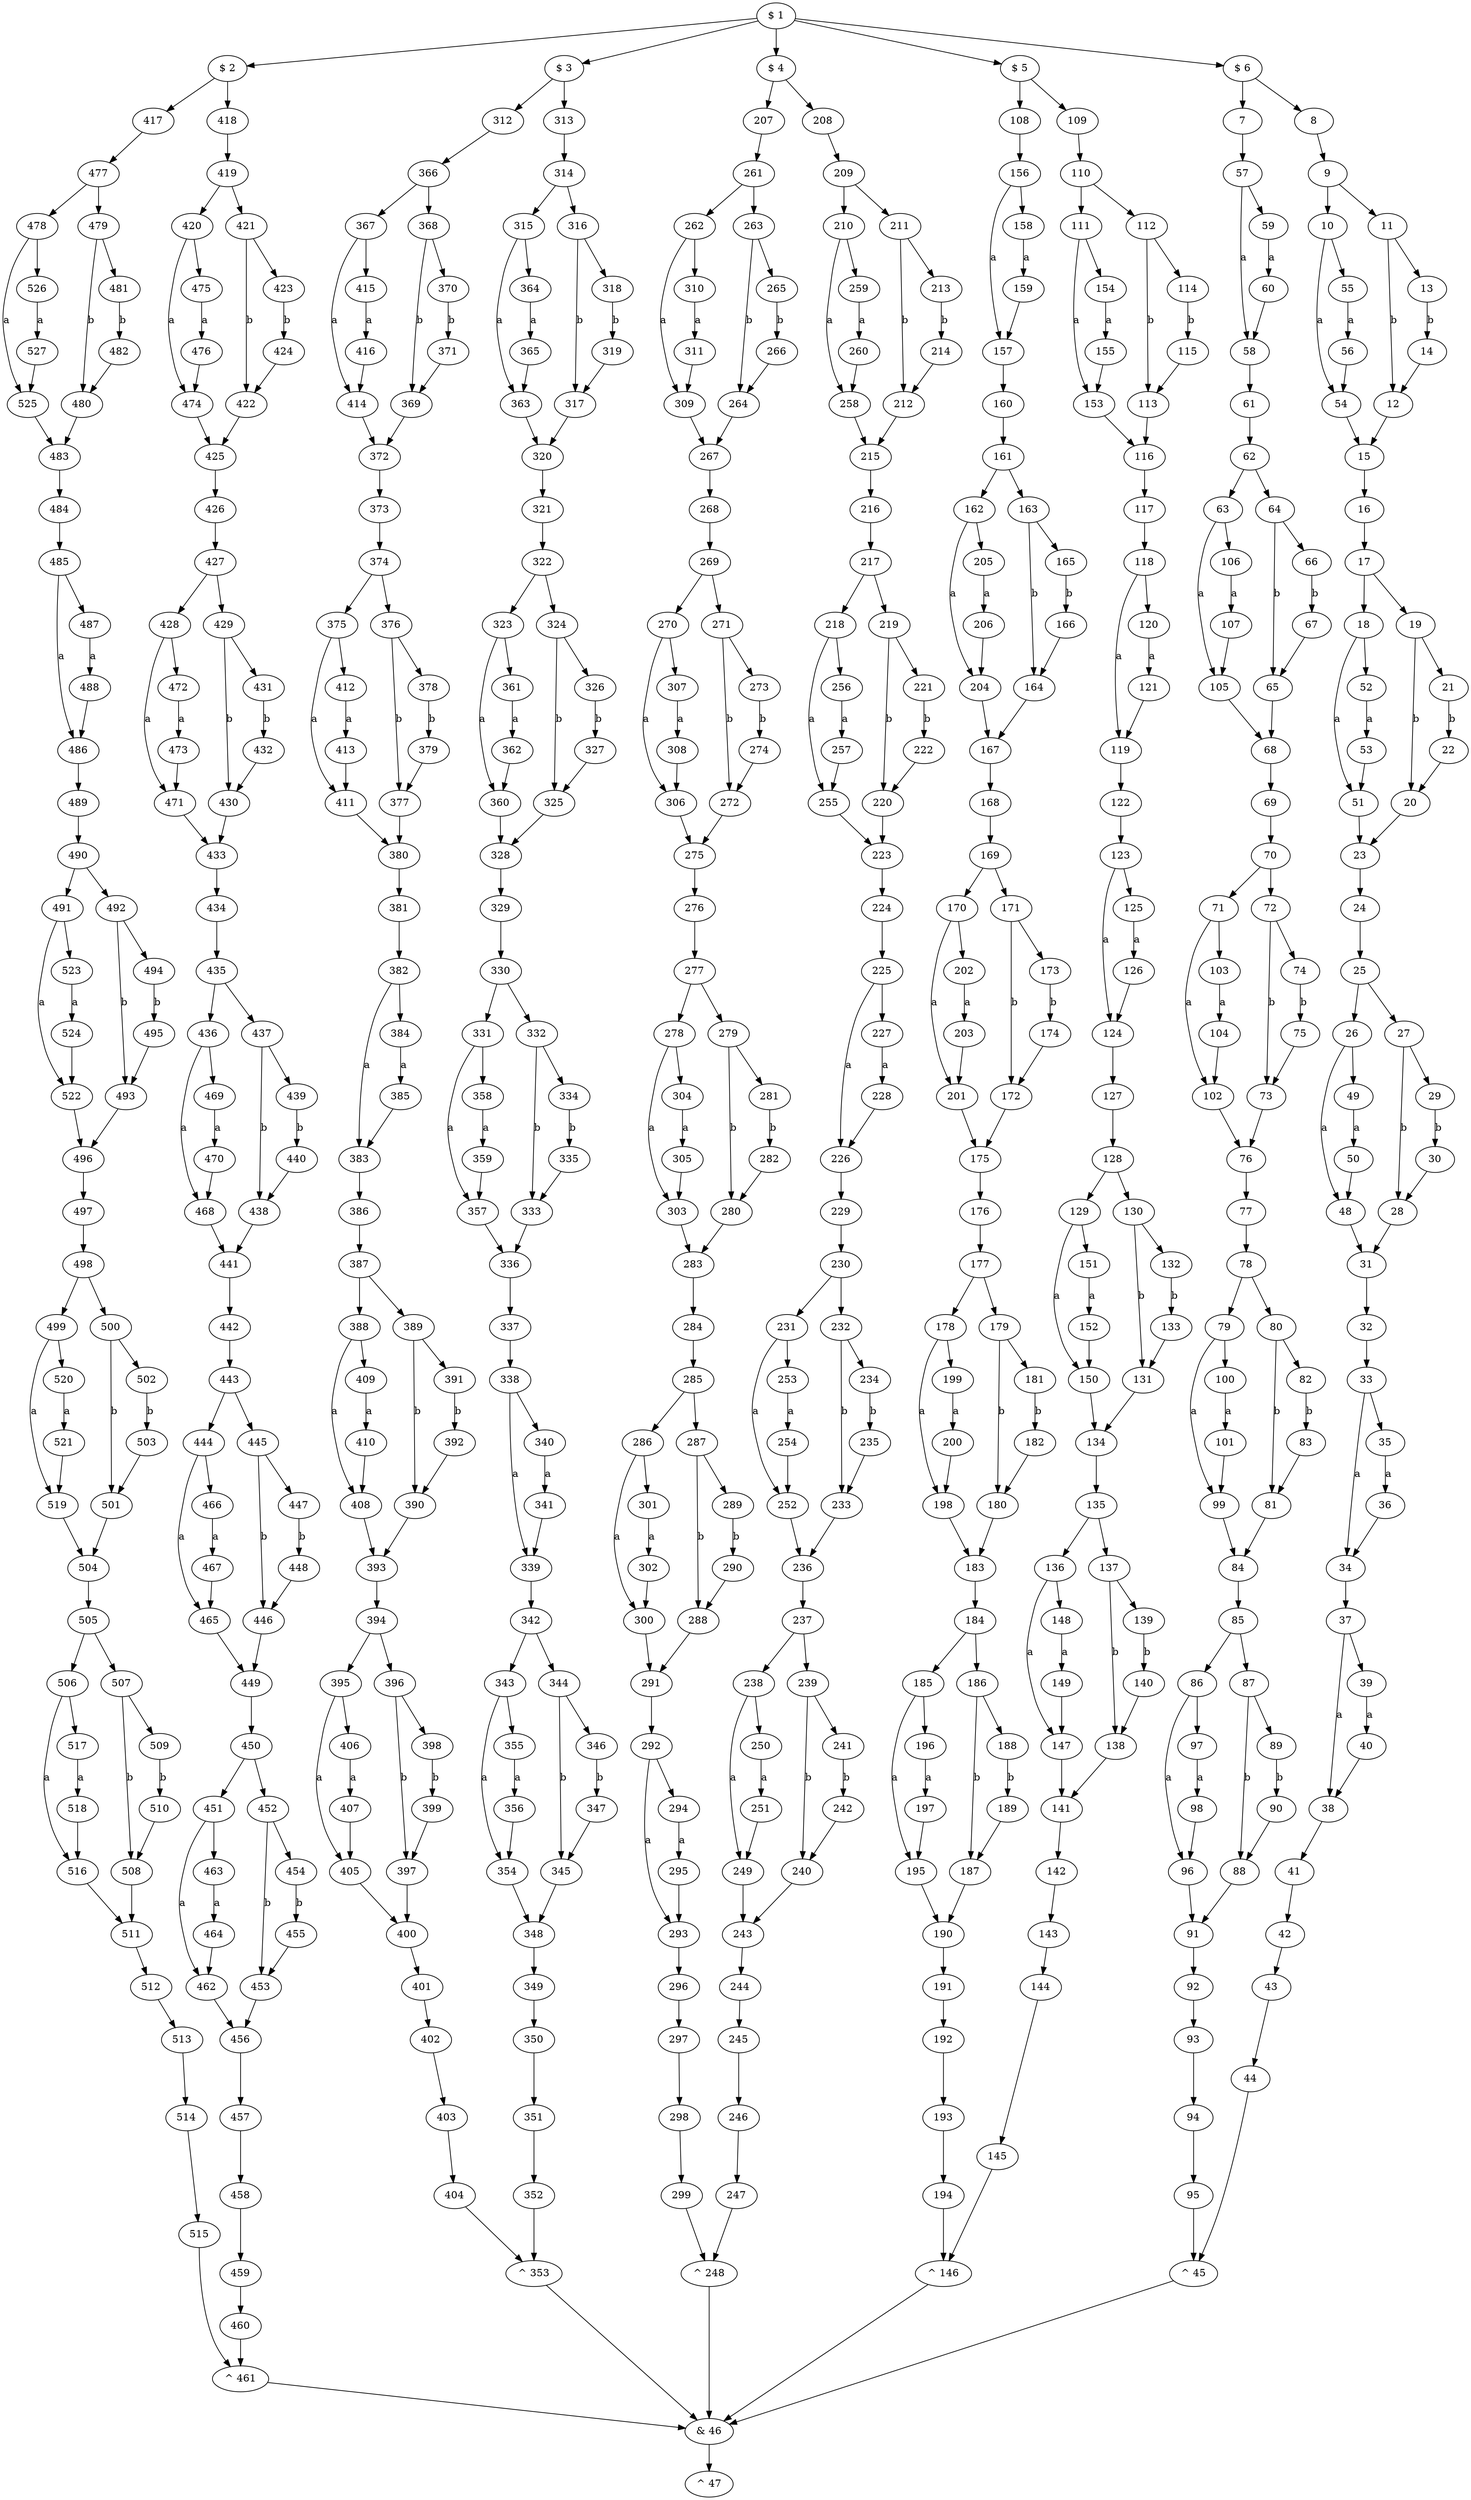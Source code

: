 digraph G {
	node_1 [label="$ 1"]
		node_1 -> node_2
		node_1 -> node_3
		node_1 -> node_4
		node_1 -> node_5
		node_1 -> node_6
	node_6 [label="$ 6"]
		node_6 -> node_7
		node_6 -> node_8
	node_8 [label="8"]
		node_8 -> node_9
	node_9 [label="9"]
		node_9 -> node_10
		node_9 -> node_11
	node_11 [label="11"]
		node_11 -> node_12[label = "b"]
		node_11 -> node_13
	node_13 [label="13"]
		node_13 -> node_14[label = "b"]
	node_14 [label="14"]
		node_14 -> node_12
	node_12 [label="12"]
		node_12 -> node_15
	node_15 [label="15"]
		node_15 -> node_16
	node_16 [label="16"]
		node_16 -> node_17
	node_17 [label="17"]
		node_17 -> node_18
		node_17 -> node_19
	node_19 [label="19"]
		node_19 -> node_20[label = "b"]
		node_19 -> node_21
	node_21 [label="21"]
		node_21 -> node_22[label = "b"]
	node_22 [label="22"]
		node_22 -> node_20
	node_20 [label="20"]
		node_20 -> node_23
	node_23 [label="23"]
		node_23 -> node_24
	node_24 [label="24"]
		node_24 -> node_25
	node_25 [label="25"]
		node_25 -> node_26
		node_25 -> node_27
	node_27 [label="27"]
		node_27 -> node_28[label = "b"]
		node_27 -> node_29
	node_29 [label="29"]
		node_29 -> node_30[label = "b"]
	node_30 [label="30"]
		node_30 -> node_28
	node_28 [label="28"]
		node_28 -> node_31
	node_31 [label="31"]
		node_31 -> node_32
	node_32 [label="32"]
		node_32 -> node_33
	node_33 [label="33"]
		node_33 -> node_34[label = "a"]
		node_33 -> node_35
	node_35 [label="35"]
		node_35 -> node_36[label = "a"]
	node_36 [label="36"]
		node_36 -> node_34
	node_34 [label="34"]
		node_34 -> node_37
	node_37 [label="37"]
		node_37 -> node_38[label = "a"]
		node_37 -> node_39
	node_39 [label="39"]
		node_39 -> node_40[label = "a"]
	node_40 [label="40"]
		node_40 -> node_38
	node_38 [label="38"]
		node_38 -> node_41
	node_41 [label="41"]
		node_41 -> node_42
	node_42 [label="42"]
		node_42 -> node_43
	node_43 [label="43"]
		node_43 -> node_44
	node_44 [label="44"]
		node_44 -> node_45
	node_45 [label="^ 45"]
		node_45 -> node_46
	node_46 [label="& 46"]
		node_46 -> node_47
	node_47 [label="^ 47"]
	node_26 [label="26"]
		node_26 -> node_48[label = "a"]
		node_26 -> node_49
	node_49 [label="49"]
		node_49 -> node_50[label = "a"]
	node_50 [label="50"]
		node_50 -> node_48
	node_48 [label="48"]
		node_48 -> node_31
	node_18 [label="18"]
		node_18 -> node_51[label = "a"]
		node_18 -> node_52
	node_52 [label="52"]
		node_52 -> node_53[label = "a"]
	node_53 [label="53"]
		node_53 -> node_51
	node_51 [label="51"]
		node_51 -> node_23
	node_10 [label="10"]
		node_10 -> node_54[label = "a"]
		node_10 -> node_55
	node_55 [label="55"]
		node_55 -> node_56[label = "a"]
	node_56 [label="56"]
		node_56 -> node_54
	node_54 [label="54"]
		node_54 -> node_15
	node_7 [label="7"]
		node_7 -> node_57
	node_57 [label="57"]
		node_57 -> node_58[label = "a"]
		node_57 -> node_59
	node_59 [label="59"]
		node_59 -> node_60[label = "a"]
	node_60 [label="60"]
		node_60 -> node_58
	node_58 [label="58"]
		node_58 -> node_61
	node_61 [label="61"]
		node_61 -> node_62
	node_62 [label="62"]
		node_62 -> node_63
		node_62 -> node_64
	node_64 [label="64"]
		node_64 -> node_65[label = "b"]
		node_64 -> node_66
	node_66 [label="66"]
		node_66 -> node_67[label = "b"]
	node_67 [label="67"]
		node_67 -> node_65
	node_65 [label="65"]
		node_65 -> node_68
	node_68 [label="68"]
		node_68 -> node_69
	node_69 [label="69"]
		node_69 -> node_70
	node_70 [label="70"]
		node_70 -> node_71
		node_70 -> node_72
	node_72 [label="72"]
		node_72 -> node_73[label = "b"]
		node_72 -> node_74
	node_74 [label="74"]
		node_74 -> node_75[label = "b"]
	node_75 [label="75"]
		node_75 -> node_73
	node_73 [label="73"]
		node_73 -> node_76
	node_76 [label="76"]
		node_76 -> node_77
	node_77 [label="77"]
		node_77 -> node_78
	node_78 [label="78"]
		node_78 -> node_79
		node_78 -> node_80
	node_80 [label="80"]
		node_80 -> node_81[label = "b"]
		node_80 -> node_82
	node_82 [label="82"]
		node_82 -> node_83[label = "b"]
	node_83 [label="83"]
		node_83 -> node_81
	node_81 [label="81"]
		node_81 -> node_84
	node_84 [label="84"]
		node_84 -> node_85
	node_85 [label="85"]
		node_85 -> node_86
		node_85 -> node_87
	node_87 [label="87"]
		node_87 -> node_88[label = "b"]
		node_87 -> node_89
	node_89 [label="89"]
		node_89 -> node_90[label = "b"]
	node_90 [label="90"]
		node_90 -> node_88
	node_88 [label="88"]
		node_88 -> node_91
	node_91 [label="91"]
		node_91 -> node_92
	node_92 [label="92"]
		node_92 -> node_93
	node_93 [label="93"]
		node_93 -> node_94
	node_94 [label="94"]
		node_94 -> node_95
	node_95 [label="95"]
		node_95 -> node_45
	node_86 [label="86"]
		node_86 -> node_96[label = "a"]
		node_86 -> node_97
	node_97 [label="97"]
		node_97 -> node_98[label = "a"]
	node_98 [label="98"]
		node_98 -> node_96
	node_96 [label="96"]
		node_96 -> node_91
	node_79 [label="79"]
		node_79 -> node_99[label = "a"]
		node_79 -> node_100
	node_100 [label="100"]
		node_100 -> node_101[label = "a"]
	node_101 [label="101"]
		node_101 -> node_99
	node_99 [label="99"]
		node_99 -> node_84
	node_71 [label="71"]
		node_71 -> node_102[label = "a"]
		node_71 -> node_103
	node_103 [label="103"]
		node_103 -> node_104[label = "a"]
	node_104 [label="104"]
		node_104 -> node_102
	node_102 [label="102"]
		node_102 -> node_76
	node_63 [label="63"]
		node_63 -> node_105[label = "a"]
		node_63 -> node_106
	node_106 [label="106"]
		node_106 -> node_107[label = "a"]
	node_107 [label="107"]
		node_107 -> node_105
	node_105 [label="105"]
		node_105 -> node_68
	node_5 [label="$ 5"]
		node_5 -> node_108
		node_5 -> node_109
	node_109 [label="109"]
		node_109 -> node_110
	node_110 [label="110"]
		node_110 -> node_111
		node_110 -> node_112
	node_112 [label="112"]
		node_112 -> node_113[label = "b"]
		node_112 -> node_114
	node_114 [label="114"]
		node_114 -> node_115[label = "b"]
	node_115 [label="115"]
		node_115 -> node_113
	node_113 [label="113"]
		node_113 -> node_116
	node_116 [label="116"]
		node_116 -> node_117
	node_117 [label="117"]
		node_117 -> node_118
	node_118 [label="118"]
		node_118 -> node_119[label = "a"]
		node_118 -> node_120
	node_120 [label="120"]
		node_120 -> node_121[label = "a"]
	node_121 [label="121"]
		node_121 -> node_119
	node_119 [label="119"]
		node_119 -> node_122
	node_122 [label="122"]
		node_122 -> node_123
	node_123 [label="123"]
		node_123 -> node_124[label = "a"]
		node_123 -> node_125
	node_125 [label="125"]
		node_125 -> node_126[label = "a"]
	node_126 [label="126"]
		node_126 -> node_124
	node_124 [label="124"]
		node_124 -> node_127
	node_127 [label="127"]
		node_127 -> node_128
	node_128 [label="128"]
		node_128 -> node_129
		node_128 -> node_130
	node_130 [label="130"]
		node_130 -> node_131[label = "b"]
		node_130 -> node_132
	node_132 [label="132"]
		node_132 -> node_133[label = "b"]
	node_133 [label="133"]
		node_133 -> node_131
	node_131 [label="131"]
		node_131 -> node_134
	node_134 [label="134"]
		node_134 -> node_135
	node_135 [label="135"]
		node_135 -> node_136
		node_135 -> node_137
	node_137 [label="137"]
		node_137 -> node_138[label = "b"]
		node_137 -> node_139
	node_139 [label="139"]
		node_139 -> node_140[label = "b"]
	node_140 [label="140"]
		node_140 -> node_138
	node_138 [label="138"]
		node_138 -> node_141
	node_141 [label="141"]
		node_141 -> node_142
	node_142 [label="142"]
		node_142 -> node_143
	node_143 [label="143"]
		node_143 -> node_144
	node_144 [label="144"]
		node_144 -> node_145
	node_145 [label="145"]
		node_145 -> node_146
	node_146 [label="^ 146"]
		node_146 -> node_46
	node_136 [label="136"]
		node_136 -> node_147[label = "a"]
		node_136 -> node_148
	node_148 [label="148"]
		node_148 -> node_149[label = "a"]
	node_149 [label="149"]
		node_149 -> node_147
	node_147 [label="147"]
		node_147 -> node_141
	node_129 [label="129"]
		node_129 -> node_150[label = "a"]
		node_129 -> node_151
	node_151 [label="151"]
		node_151 -> node_152[label = "a"]
	node_152 [label="152"]
		node_152 -> node_150
	node_150 [label="150"]
		node_150 -> node_134
	node_111 [label="111"]
		node_111 -> node_153[label = "a"]
		node_111 -> node_154
	node_154 [label="154"]
		node_154 -> node_155[label = "a"]
	node_155 [label="155"]
		node_155 -> node_153
	node_153 [label="153"]
		node_153 -> node_116
	node_108 [label="108"]
		node_108 -> node_156
	node_156 [label="156"]
		node_156 -> node_157[label = "a"]
		node_156 -> node_158
	node_158 [label="158"]
		node_158 -> node_159[label = "a"]
	node_159 [label="159"]
		node_159 -> node_157
	node_157 [label="157"]
		node_157 -> node_160
	node_160 [label="160"]
		node_160 -> node_161
	node_161 [label="161"]
		node_161 -> node_162
		node_161 -> node_163
	node_163 [label="163"]
		node_163 -> node_164[label = "b"]
		node_163 -> node_165
	node_165 [label="165"]
		node_165 -> node_166[label = "b"]
	node_166 [label="166"]
		node_166 -> node_164
	node_164 [label="164"]
		node_164 -> node_167
	node_167 [label="167"]
		node_167 -> node_168
	node_168 [label="168"]
		node_168 -> node_169
	node_169 [label="169"]
		node_169 -> node_170
		node_169 -> node_171
	node_171 [label="171"]
		node_171 -> node_172[label = "b"]
		node_171 -> node_173
	node_173 [label="173"]
		node_173 -> node_174[label = "b"]
	node_174 [label="174"]
		node_174 -> node_172
	node_172 [label="172"]
		node_172 -> node_175
	node_175 [label="175"]
		node_175 -> node_176
	node_176 [label="176"]
		node_176 -> node_177
	node_177 [label="177"]
		node_177 -> node_178
		node_177 -> node_179
	node_179 [label="179"]
		node_179 -> node_180[label = "b"]
		node_179 -> node_181
	node_181 [label="181"]
		node_181 -> node_182[label = "b"]
	node_182 [label="182"]
		node_182 -> node_180
	node_180 [label="180"]
		node_180 -> node_183
	node_183 [label="183"]
		node_183 -> node_184
	node_184 [label="184"]
		node_184 -> node_185
		node_184 -> node_186
	node_186 [label="186"]
		node_186 -> node_187[label = "b"]
		node_186 -> node_188
	node_188 [label="188"]
		node_188 -> node_189[label = "b"]
	node_189 [label="189"]
		node_189 -> node_187
	node_187 [label="187"]
		node_187 -> node_190
	node_190 [label="190"]
		node_190 -> node_191
	node_191 [label="191"]
		node_191 -> node_192
	node_192 [label="192"]
		node_192 -> node_193
	node_193 [label="193"]
		node_193 -> node_194
	node_194 [label="194"]
		node_194 -> node_146
	node_185 [label="185"]
		node_185 -> node_195[label = "a"]
		node_185 -> node_196
	node_196 [label="196"]
		node_196 -> node_197[label = "a"]
	node_197 [label="197"]
		node_197 -> node_195
	node_195 [label="195"]
		node_195 -> node_190
	node_178 [label="178"]
		node_178 -> node_198[label = "a"]
		node_178 -> node_199
	node_199 [label="199"]
		node_199 -> node_200[label = "a"]
	node_200 [label="200"]
		node_200 -> node_198
	node_198 [label="198"]
		node_198 -> node_183
	node_170 [label="170"]
		node_170 -> node_201[label = "a"]
		node_170 -> node_202
	node_202 [label="202"]
		node_202 -> node_203[label = "a"]
	node_203 [label="203"]
		node_203 -> node_201
	node_201 [label="201"]
		node_201 -> node_175
	node_162 [label="162"]
		node_162 -> node_204[label = "a"]
		node_162 -> node_205
	node_205 [label="205"]
		node_205 -> node_206[label = "a"]
	node_206 [label="206"]
		node_206 -> node_204
	node_204 [label="204"]
		node_204 -> node_167
	node_4 [label="$ 4"]
		node_4 -> node_207
		node_4 -> node_208
	node_208 [label="208"]
		node_208 -> node_209
	node_209 [label="209"]
		node_209 -> node_210
		node_209 -> node_211
	node_211 [label="211"]
		node_211 -> node_212[label = "b"]
		node_211 -> node_213
	node_213 [label="213"]
		node_213 -> node_214[label = "b"]
	node_214 [label="214"]
		node_214 -> node_212
	node_212 [label="212"]
		node_212 -> node_215
	node_215 [label="215"]
		node_215 -> node_216
	node_216 [label="216"]
		node_216 -> node_217
	node_217 [label="217"]
		node_217 -> node_218
		node_217 -> node_219
	node_219 [label="219"]
		node_219 -> node_220[label = "b"]
		node_219 -> node_221
	node_221 [label="221"]
		node_221 -> node_222[label = "b"]
	node_222 [label="222"]
		node_222 -> node_220
	node_220 [label="220"]
		node_220 -> node_223
	node_223 [label="223"]
		node_223 -> node_224
	node_224 [label="224"]
		node_224 -> node_225
	node_225 [label="225"]
		node_225 -> node_226[label = "a"]
		node_225 -> node_227
	node_227 [label="227"]
		node_227 -> node_228[label = "a"]
	node_228 [label="228"]
		node_228 -> node_226
	node_226 [label="226"]
		node_226 -> node_229
	node_229 [label="229"]
		node_229 -> node_230
	node_230 [label="230"]
		node_230 -> node_231
		node_230 -> node_232
	node_232 [label="232"]
		node_232 -> node_233[label = "b"]
		node_232 -> node_234
	node_234 [label="234"]
		node_234 -> node_235[label = "b"]
	node_235 [label="235"]
		node_235 -> node_233
	node_233 [label="233"]
		node_233 -> node_236
	node_236 [label="236"]
		node_236 -> node_237
	node_237 [label="237"]
		node_237 -> node_238
		node_237 -> node_239
	node_239 [label="239"]
		node_239 -> node_240[label = "b"]
		node_239 -> node_241
	node_241 [label="241"]
		node_241 -> node_242[label = "b"]
	node_242 [label="242"]
		node_242 -> node_240
	node_240 [label="240"]
		node_240 -> node_243
	node_243 [label="243"]
		node_243 -> node_244
	node_244 [label="244"]
		node_244 -> node_245
	node_245 [label="245"]
		node_245 -> node_246
	node_246 [label="246"]
		node_246 -> node_247
	node_247 [label="247"]
		node_247 -> node_248
	node_248 [label="^ 248"]
		node_248 -> node_46
	node_238 [label="238"]
		node_238 -> node_249[label = "a"]
		node_238 -> node_250
	node_250 [label="250"]
		node_250 -> node_251[label = "a"]
	node_251 [label="251"]
		node_251 -> node_249
	node_249 [label="249"]
		node_249 -> node_243
	node_231 [label="231"]
		node_231 -> node_252[label = "a"]
		node_231 -> node_253
	node_253 [label="253"]
		node_253 -> node_254[label = "a"]
	node_254 [label="254"]
		node_254 -> node_252
	node_252 [label="252"]
		node_252 -> node_236
	node_218 [label="218"]
		node_218 -> node_255[label = "a"]
		node_218 -> node_256
	node_256 [label="256"]
		node_256 -> node_257[label = "a"]
	node_257 [label="257"]
		node_257 -> node_255
	node_255 [label="255"]
		node_255 -> node_223
	node_210 [label="210"]
		node_210 -> node_258[label = "a"]
		node_210 -> node_259
	node_259 [label="259"]
		node_259 -> node_260[label = "a"]
	node_260 [label="260"]
		node_260 -> node_258
	node_258 [label="258"]
		node_258 -> node_215
	node_207 [label="207"]
		node_207 -> node_261
	node_261 [label="261"]
		node_261 -> node_262
		node_261 -> node_263
	node_263 [label="263"]
		node_263 -> node_264[label = "b"]
		node_263 -> node_265
	node_265 [label="265"]
		node_265 -> node_266[label = "b"]
	node_266 [label="266"]
		node_266 -> node_264
	node_264 [label="264"]
		node_264 -> node_267
	node_267 [label="267"]
		node_267 -> node_268
	node_268 [label="268"]
		node_268 -> node_269
	node_269 [label="269"]
		node_269 -> node_270
		node_269 -> node_271
	node_271 [label="271"]
		node_271 -> node_272[label = "b"]
		node_271 -> node_273
	node_273 [label="273"]
		node_273 -> node_274[label = "b"]
	node_274 [label="274"]
		node_274 -> node_272
	node_272 [label="272"]
		node_272 -> node_275
	node_275 [label="275"]
		node_275 -> node_276
	node_276 [label="276"]
		node_276 -> node_277
	node_277 [label="277"]
		node_277 -> node_278
		node_277 -> node_279
	node_279 [label="279"]
		node_279 -> node_280[label = "b"]
		node_279 -> node_281
	node_281 [label="281"]
		node_281 -> node_282[label = "b"]
	node_282 [label="282"]
		node_282 -> node_280
	node_280 [label="280"]
		node_280 -> node_283
	node_283 [label="283"]
		node_283 -> node_284
	node_284 [label="284"]
		node_284 -> node_285
	node_285 [label="285"]
		node_285 -> node_286
		node_285 -> node_287
	node_287 [label="287"]
		node_287 -> node_288[label = "b"]
		node_287 -> node_289
	node_289 [label="289"]
		node_289 -> node_290[label = "b"]
	node_290 [label="290"]
		node_290 -> node_288
	node_288 [label="288"]
		node_288 -> node_291
	node_291 [label="291"]
		node_291 -> node_292
	node_292 [label="292"]
		node_292 -> node_293[label = "a"]
		node_292 -> node_294
	node_294 [label="294"]
		node_294 -> node_295[label = "a"]
	node_295 [label="295"]
		node_295 -> node_293
	node_293 [label="293"]
		node_293 -> node_296
	node_296 [label="296"]
		node_296 -> node_297
	node_297 [label="297"]
		node_297 -> node_298
	node_298 [label="298"]
		node_298 -> node_299
	node_299 [label="299"]
		node_299 -> node_248
	node_286 [label="286"]
		node_286 -> node_300[label = "a"]
		node_286 -> node_301
	node_301 [label="301"]
		node_301 -> node_302[label = "a"]
	node_302 [label="302"]
		node_302 -> node_300
	node_300 [label="300"]
		node_300 -> node_291
	node_278 [label="278"]
		node_278 -> node_303[label = "a"]
		node_278 -> node_304
	node_304 [label="304"]
		node_304 -> node_305[label = "a"]
	node_305 [label="305"]
		node_305 -> node_303
	node_303 [label="303"]
		node_303 -> node_283
	node_270 [label="270"]
		node_270 -> node_306[label = "a"]
		node_270 -> node_307
	node_307 [label="307"]
		node_307 -> node_308[label = "a"]
	node_308 [label="308"]
		node_308 -> node_306
	node_306 [label="306"]
		node_306 -> node_275
	node_262 [label="262"]
		node_262 -> node_309[label = "a"]
		node_262 -> node_310
	node_310 [label="310"]
		node_310 -> node_311[label = "a"]
	node_311 [label="311"]
		node_311 -> node_309
	node_309 [label="309"]
		node_309 -> node_267
	node_3 [label="$ 3"]
		node_3 -> node_312
		node_3 -> node_313
	node_313 [label="313"]
		node_313 -> node_314
	node_314 [label="314"]
		node_314 -> node_315
		node_314 -> node_316
	node_316 [label="316"]
		node_316 -> node_317[label = "b"]
		node_316 -> node_318
	node_318 [label="318"]
		node_318 -> node_319[label = "b"]
	node_319 [label="319"]
		node_319 -> node_317
	node_317 [label="317"]
		node_317 -> node_320
	node_320 [label="320"]
		node_320 -> node_321
	node_321 [label="321"]
		node_321 -> node_322
	node_322 [label="322"]
		node_322 -> node_323
		node_322 -> node_324
	node_324 [label="324"]
		node_324 -> node_325[label = "b"]
		node_324 -> node_326
	node_326 [label="326"]
		node_326 -> node_327[label = "b"]
	node_327 [label="327"]
		node_327 -> node_325
	node_325 [label="325"]
		node_325 -> node_328
	node_328 [label="328"]
		node_328 -> node_329
	node_329 [label="329"]
		node_329 -> node_330
	node_330 [label="330"]
		node_330 -> node_331
		node_330 -> node_332
	node_332 [label="332"]
		node_332 -> node_333[label = "b"]
		node_332 -> node_334
	node_334 [label="334"]
		node_334 -> node_335[label = "b"]
	node_335 [label="335"]
		node_335 -> node_333
	node_333 [label="333"]
		node_333 -> node_336
	node_336 [label="336"]
		node_336 -> node_337
	node_337 [label="337"]
		node_337 -> node_338
	node_338 [label="338"]
		node_338 -> node_339[label = "a"]
		node_338 -> node_340
	node_340 [label="340"]
		node_340 -> node_341[label = "a"]
	node_341 [label="341"]
		node_341 -> node_339
	node_339 [label="339"]
		node_339 -> node_342
	node_342 [label="342"]
		node_342 -> node_343
		node_342 -> node_344
	node_344 [label="344"]
		node_344 -> node_345[label = "b"]
		node_344 -> node_346
	node_346 [label="346"]
		node_346 -> node_347[label = "b"]
	node_347 [label="347"]
		node_347 -> node_345
	node_345 [label="345"]
		node_345 -> node_348
	node_348 [label="348"]
		node_348 -> node_349
	node_349 [label="349"]
		node_349 -> node_350
	node_350 [label="350"]
		node_350 -> node_351
	node_351 [label="351"]
		node_351 -> node_352
	node_352 [label="352"]
		node_352 -> node_353
	node_353 [label="^ 353"]
		node_353 -> node_46
	node_343 [label="343"]
		node_343 -> node_354[label = "a"]
		node_343 -> node_355
	node_355 [label="355"]
		node_355 -> node_356[label = "a"]
	node_356 [label="356"]
		node_356 -> node_354
	node_354 [label="354"]
		node_354 -> node_348
	node_331 [label="331"]
		node_331 -> node_357[label = "a"]
		node_331 -> node_358
	node_358 [label="358"]
		node_358 -> node_359[label = "a"]
	node_359 [label="359"]
		node_359 -> node_357
	node_357 [label="357"]
		node_357 -> node_336
	node_323 [label="323"]
		node_323 -> node_360[label = "a"]
		node_323 -> node_361
	node_361 [label="361"]
		node_361 -> node_362[label = "a"]
	node_362 [label="362"]
		node_362 -> node_360
	node_360 [label="360"]
		node_360 -> node_328
	node_315 [label="315"]
		node_315 -> node_363[label = "a"]
		node_315 -> node_364
	node_364 [label="364"]
		node_364 -> node_365[label = "a"]
	node_365 [label="365"]
		node_365 -> node_363
	node_363 [label="363"]
		node_363 -> node_320
	node_312 [label="312"]
		node_312 -> node_366
	node_366 [label="366"]
		node_366 -> node_367
		node_366 -> node_368
	node_368 [label="368"]
		node_368 -> node_369[label = "b"]
		node_368 -> node_370
	node_370 [label="370"]
		node_370 -> node_371[label = "b"]
	node_371 [label="371"]
		node_371 -> node_369
	node_369 [label="369"]
		node_369 -> node_372
	node_372 [label="372"]
		node_372 -> node_373
	node_373 [label="373"]
		node_373 -> node_374
	node_374 [label="374"]
		node_374 -> node_375
		node_374 -> node_376
	node_376 [label="376"]
		node_376 -> node_377[label = "b"]
		node_376 -> node_378
	node_378 [label="378"]
		node_378 -> node_379[label = "b"]
	node_379 [label="379"]
		node_379 -> node_377
	node_377 [label="377"]
		node_377 -> node_380
	node_380 [label="380"]
		node_380 -> node_381
	node_381 [label="381"]
		node_381 -> node_382
	node_382 [label="382"]
		node_382 -> node_383[label = "a"]
		node_382 -> node_384
	node_384 [label="384"]
		node_384 -> node_385[label = "a"]
	node_385 [label="385"]
		node_385 -> node_383
	node_383 [label="383"]
		node_383 -> node_386
	node_386 [label="386"]
		node_386 -> node_387
	node_387 [label="387"]
		node_387 -> node_388
		node_387 -> node_389
	node_389 [label="389"]
		node_389 -> node_390[label = "b"]
		node_389 -> node_391
	node_391 [label="391"]
		node_391 -> node_392[label = "b"]
	node_392 [label="392"]
		node_392 -> node_390
	node_390 [label="390"]
		node_390 -> node_393
	node_393 [label="393"]
		node_393 -> node_394
	node_394 [label="394"]
		node_394 -> node_395
		node_394 -> node_396
	node_396 [label="396"]
		node_396 -> node_397[label = "b"]
		node_396 -> node_398
	node_398 [label="398"]
		node_398 -> node_399[label = "b"]
	node_399 [label="399"]
		node_399 -> node_397
	node_397 [label="397"]
		node_397 -> node_400
	node_400 [label="400"]
		node_400 -> node_401
	node_401 [label="401"]
		node_401 -> node_402
	node_402 [label="402"]
		node_402 -> node_403
	node_403 [label="403"]
		node_403 -> node_404
	node_404 [label="404"]
		node_404 -> node_353
	node_395 [label="395"]
		node_395 -> node_405[label = "a"]
		node_395 -> node_406
	node_406 [label="406"]
		node_406 -> node_407[label = "a"]
	node_407 [label="407"]
		node_407 -> node_405
	node_405 [label="405"]
		node_405 -> node_400
	node_388 [label="388"]
		node_388 -> node_408[label = "a"]
		node_388 -> node_409
	node_409 [label="409"]
		node_409 -> node_410[label = "a"]
	node_410 [label="410"]
		node_410 -> node_408
	node_408 [label="408"]
		node_408 -> node_393
	node_375 [label="375"]
		node_375 -> node_411[label = "a"]
		node_375 -> node_412
	node_412 [label="412"]
		node_412 -> node_413[label = "a"]
	node_413 [label="413"]
		node_413 -> node_411
	node_411 [label="411"]
		node_411 -> node_380
	node_367 [label="367"]
		node_367 -> node_414[label = "a"]
		node_367 -> node_415
	node_415 [label="415"]
		node_415 -> node_416[label = "a"]
	node_416 [label="416"]
		node_416 -> node_414
	node_414 [label="414"]
		node_414 -> node_372
	node_2 [label="$ 2"]
		node_2 -> node_417
		node_2 -> node_418
	node_418 [label="418"]
		node_418 -> node_419
	node_419 [label="419"]
		node_419 -> node_420
		node_419 -> node_421
	node_421 [label="421"]
		node_421 -> node_422[label = "b"]
		node_421 -> node_423
	node_423 [label="423"]
		node_423 -> node_424[label = "b"]
	node_424 [label="424"]
		node_424 -> node_422
	node_422 [label="422"]
		node_422 -> node_425
	node_425 [label="425"]
		node_425 -> node_426
	node_426 [label="426"]
		node_426 -> node_427
	node_427 [label="427"]
		node_427 -> node_428
		node_427 -> node_429
	node_429 [label="429"]
		node_429 -> node_430[label = "b"]
		node_429 -> node_431
	node_431 [label="431"]
		node_431 -> node_432[label = "b"]
	node_432 [label="432"]
		node_432 -> node_430
	node_430 [label="430"]
		node_430 -> node_433
	node_433 [label="433"]
		node_433 -> node_434
	node_434 [label="434"]
		node_434 -> node_435
	node_435 [label="435"]
		node_435 -> node_436
		node_435 -> node_437
	node_437 [label="437"]
		node_437 -> node_438[label = "b"]
		node_437 -> node_439
	node_439 [label="439"]
		node_439 -> node_440[label = "b"]
	node_440 [label="440"]
		node_440 -> node_438
	node_438 [label="438"]
		node_438 -> node_441
	node_441 [label="441"]
		node_441 -> node_442
	node_442 [label="442"]
		node_442 -> node_443
	node_443 [label="443"]
		node_443 -> node_444
		node_443 -> node_445
	node_445 [label="445"]
		node_445 -> node_446[label = "b"]
		node_445 -> node_447
	node_447 [label="447"]
		node_447 -> node_448[label = "b"]
	node_448 [label="448"]
		node_448 -> node_446
	node_446 [label="446"]
		node_446 -> node_449
	node_449 [label="449"]
		node_449 -> node_450
	node_450 [label="450"]
		node_450 -> node_451
		node_450 -> node_452
	node_452 [label="452"]
		node_452 -> node_453[label = "b"]
		node_452 -> node_454
	node_454 [label="454"]
		node_454 -> node_455[label = "b"]
	node_455 [label="455"]
		node_455 -> node_453
	node_453 [label="453"]
		node_453 -> node_456
	node_456 [label="456"]
		node_456 -> node_457
	node_457 [label="457"]
		node_457 -> node_458
	node_458 [label="458"]
		node_458 -> node_459
	node_459 [label="459"]
		node_459 -> node_460
	node_460 [label="460"]
		node_460 -> node_461
	node_461 [label="^ 461"]
		node_461 -> node_46
	node_451 [label="451"]
		node_451 -> node_462[label = "a"]
		node_451 -> node_463
	node_463 [label="463"]
		node_463 -> node_464[label = "a"]
	node_464 [label="464"]
		node_464 -> node_462
	node_462 [label="462"]
		node_462 -> node_456
	node_444 [label="444"]
		node_444 -> node_465[label = "a"]
		node_444 -> node_466
	node_466 [label="466"]
		node_466 -> node_467[label = "a"]
	node_467 [label="467"]
		node_467 -> node_465
	node_465 [label="465"]
		node_465 -> node_449
	node_436 [label="436"]
		node_436 -> node_468[label = "a"]
		node_436 -> node_469
	node_469 [label="469"]
		node_469 -> node_470[label = "a"]
	node_470 [label="470"]
		node_470 -> node_468
	node_468 [label="468"]
		node_468 -> node_441
	node_428 [label="428"]
		node_428 -> node_471[label = "a"]
		node_428 -> node_472
	node_472 [label="472"]
		node_472 -> node_473[label = "a"]
	node_473 [label="473"]
		node_473 -> node_471
	node_471 [label="471"]
		node_471 -> node_433
	node_420 [label="420"]
		node_420 -> node_474[label = "a"]
		node_420 -> node_475
	node_475 [label="475"]
		node_475 -> node_476[label = "a"]
	node_476 [label="476"]
		node_476 -> node_474
	node_474 [label="474"]
		node_474 -> node_425
	node_417 [label="417"]
		node_417 -> node_477
	node_477 [label="477"]
		node_477 -> node_478
		node_477 -> node_479
	node_479 [label="479"]
		node_479 -> node_480[label = "b"]
		node_479 -> node_481
	node_481 [label="481"]
		node_481 -> node_482[label = "b"]
	node_482 [label="482"]
		node_482 -> node_480
	node_480 [label="480"]
		node_480 -> node_483
	node_483 [label="483"]
		node_483 -> node_484
	node_484 [label="484"]
		node_484 -> node_485
	node_485 [label="485"]
		node_485 -> node_486[label = "a"]
		node_485 -> node_487
	node_487 [label="487"]
		node_487 -> node_488[label = "a"]
	node_488 [label="488"]
		node_488 -> node_486
	node_486 [label="486"]
		node_486 -> node_489
	node_489 [label="489"]
		node_489 -> node_490
	node_490 [label="490"]
		node_490 -> node_491
		node_490 -> node_492
	node_492 [label="492"]
		node_492 -> node_493[label = "b"]
		node_492 -> node_494
	node_494 [label="494"]
		node_494 -> node_495[label = "b"]
	node_495 [label="495"]
		node_495 -> node_493
	node_493 [label="493"]
		node_493 -> node_496
	node_496 [label="496"]
		node_496 -> node_497
	node_497 [label="497"]
		node_497 -> node_498
	node_498 [label="498"]
		node_498 -> node_499
		node_498 -> node_500
	node_500 [label="500"]
		node_500 -> node_501[label = "b"]
		node_500 -> node_502
	node_502 [label="502"]
		node_502 -> node_503[label = "b"]
	node_503 [label="503"]
		node_503 -> node_501
	node_501 [label="501"]
		node_501 -> node_504
	node_504 [label="504"]
		node_504 -> node_505
	node_505 [label="505"]
		node_505 -> node_506
		node_505 -> node_507
	node_507 [label="507"]
		node_507 -> node_508[label = "b"]
		node_507 -> node_509
	node_509 [label="509"]
		node_509 -> node_510[label = "b"]
	node_510 [label="510"]
		node_510 -> node_508
	node_508 [label="508"]
		node_508 -> node_511
	node_511 [label="511"]
		node_511 -> node_512
	node_512 [label="512"]
		node_512 -> node_513
	node_513 [label="513"]
		node_513 -> node_514
	node_514 [label="514"]
		node_514 -> node_515
	node_515 [label="515"]
		node_515 -> node_461
	node_506 [label="506"]
		node_506 -> node_516[label = "a"]
		node_506 -> node_517
	node_517 [label="517"]
		node_517 -> node_518[label = "a"]
	node_518 [label="518"]
		node_518 -> node_516
	node_516 [label="516"]
		node_516 -> node_511
	node_499 [label="499"]
		node_499 -> node_519[label = "a"]
		node_499 -> node_520
	node_520 [label="520"]
		node_520 -> node_521[label = "a"]
	node_521 [label="521"]
		node_521 -> node_519
	node_519 [label="519"]
		node_519 -> node_504
	node_491 [label="491"]
		node_491 -> node_522[label = "a"]
		node_491 -> node_523
	node_523 [label="523"]
		node_523 -> node_524[label = "a"]
	node_524 [label="524"]
		node_524 -> node_522
	node_522 [label="522"]
		node_522 -> node_496
	node_478 [label="478"]
		node_478 -> node_525[label = "a"]
		node_478 -> node_526
	node_526 [label="526"]
		node_526 -> node_527[label = "a"]
	node_527 [label="527"]
		node_527 -> node_525
	node_525 [label="525"]
		node_525 -> node_483
}
